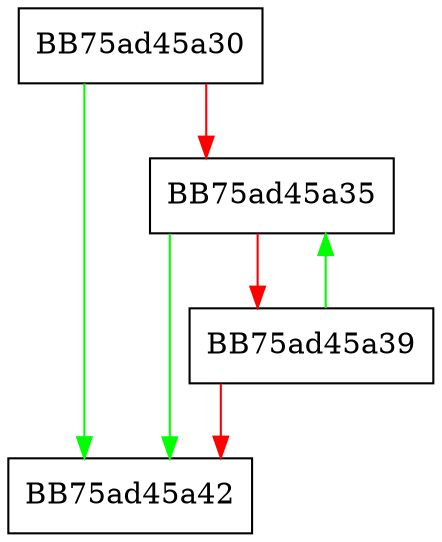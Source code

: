 digraph memchr {
  node [shape="box"];
  graph [splines=ortho];
  BB75ad45a30 -> BB75ad45a42 [color="green"];
  BB75ad45a30 -> BB75ad45a35 [color="red"];
  BB75ad45a35 -> BB75ad45a42 [color="green"];
  BB75ad45a35 -> BB75ad45a39 [color="red"];
  BB75ad45a39 -> BB75ad45a35 [color="green"];
  BB75ad45a39 -> BB75ad45a42 [color="red"];
}